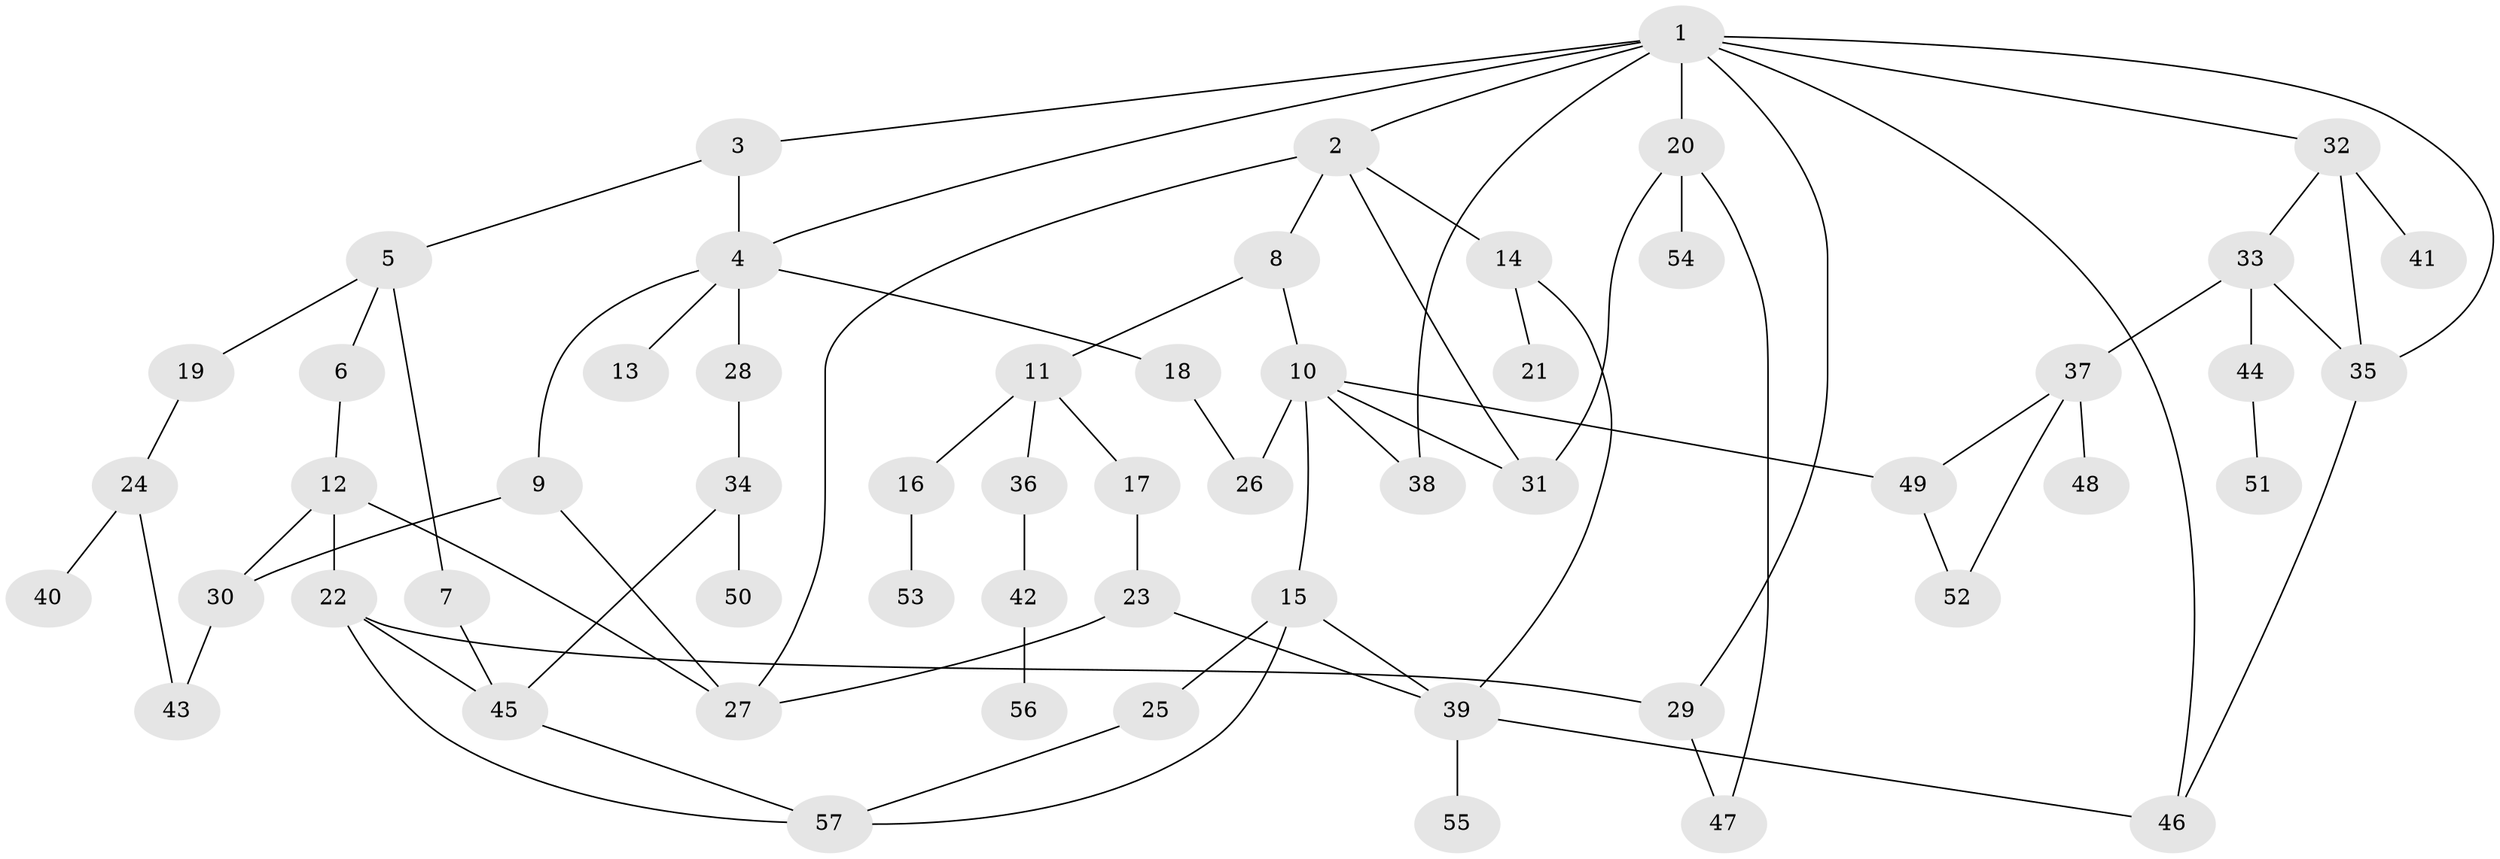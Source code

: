 // original degree distribution, {6: 0.03508771929824561, 4: 0.14035087719298245, 3: 0.21929824561403508, 5: 0.008771929824561403, 1: 0.2631578947368421, 2: 0.3157894736842105, 7: 0.017543859649122806}
// Generated by graph-tools (version 1.1) at 2025/34/03/09/25 02:34:01]
// undirected, 57 vertices, 81 edges
graph export_dot {
graph [start="1"]
  node [color=gray90,style=filled];
  1;
  2;
  3;
  4;
  5;
  6;
  7;
  8;
  9;
  10;
  11;
  12;
  13;
  14;
  15;
  16;
  17;
  18;
  19;
  20;
  21;
  22;
  23;
  24;
  25;
  26;
  27;
  28;
  29;
  30;
  31;
  32;
  33;
  34;
  35;
  36;
  37;
  38;
  39;
  40;
  41;
  42;
  43;
  44;
  45;
  46;
  47;
  48;
  49;
  50;
  51;
  52;
  53;
  54;
  55;
  56;
  57;
  1 -- 2 [weight=1.0];
  1 -- 3 [weight=1.0];
  1 -- 4 [weight=1.0];
  1 -- 20 [weight=5.0];
  1 -- 29 [weight=1.0];
  1 -- 32 [weight=1.0];
  1 -- 35 [weight=1.0];
  1 -- 38 [weight=1.0];
  1 -- 46 [weight=1.0];
  2 -- 8 [weight=1.0];
  2 -- 14 [weight=1.0];
  2 -- 27 [weight=1.0];
  2 -- 31 [weight=1.0];
  3 -- 4 [weight=1.0];
  3 -- 5 [weight=1.0];
  4 -- 9 [weight=1.0];
  4 -- 13 [weight=1.0];
  4 -- 18 [weight=1.0];
  4 -- 28 [weight=1.0];
  5 -- 6 [weight=1.0];
  5 -- 7 [weight=1.0];
  5 -- 19 [weight=1.0];
  6 -- 12 [weight=1.0];
  7 -- 45 [weight=1.0];
  8 -- 10 [weight=1.0];
  8 -- 11 [weight=1.0];
  9 -- 27 [weight=1.0];
  9 -- 30 [weight=1.0];
  10 -- 15 [weight=1.0];
  10 -- 26 [weight=1.0];
  10 -- 31 [weight=1.0];
  10 -- 38 [weight=1.0];
  10 -- 49 [weight=1.0];
  11 -- 16 [weight=1.0];
  11 -- 17 [weight=1.0];
  11 -- 36 [weight=1.0];
  12 -- 22 [weight=2.0];
  12 -- 27 [weight=1.0];
  12 -- 30 [weight=1.0];
  14 -- 21 [weight=1.0];
  14 -- 39 [weight=1.0];
  15 -- 25 [weight=1.0];
  15 -- 39 [weight=1.0];
  15 -- 57 [weight=1.0];
  16 -- 53 [weight=1.0];
  17 -- 23 [weight=1.0];
  18 -- 26 [weight=1.0];
  19 -- 24 [weight=1.0];
  20 -- 31 [weight=1.0];
  20 -- 47 [weight=1.0];
  20 -- 54 [weight=1.0];
  22 -- 29 [weight=1.0];
  22 -- 45 [weight=1.0];
  22 -- 57 [weight=1.0];
  23 -- 27 [weight=1.0];
  23 -- 39 [weight=1.0];
  24 -- 40 [weight=1.0];
  24 -- 43 [weight=1.0];
  25 -- 57 [weight=1.0];
  28 -- 34 [weight=1.0];
  29 -- 47 [weight=1.0];
  30 -- 43 [weight=1.0];
  32 -- 33 [weight=1.0];
  32 -- 35 [weight=3.0];
  32 -- 41 [weight=1.0];
  33 -- 35 [weight=1.0];
  33 -- 37 [weight=2.0];
  33 -- 44 [weight=1.0];
  34 -- 45 [weight=1.0];
  34 -- 50 [weight=2.0];
  35 -- 46 [weight=1.0];
  36 -- 42 [weight=1.0];
  37 -- 48 [weight=1.0];
  37 -- 49 [weight=1.0];
  37 -- 52 [weight=1.0];
  39 -- 46 [weight=1.0];
  39 -- 55 [weight=1.0];
  42 -- 56 [weight=1.0];
  44 -- 51 [weight=1.0];
  45 -- 57 [weight=1.0];
  49 -- 52 [weight=1.0];
}
